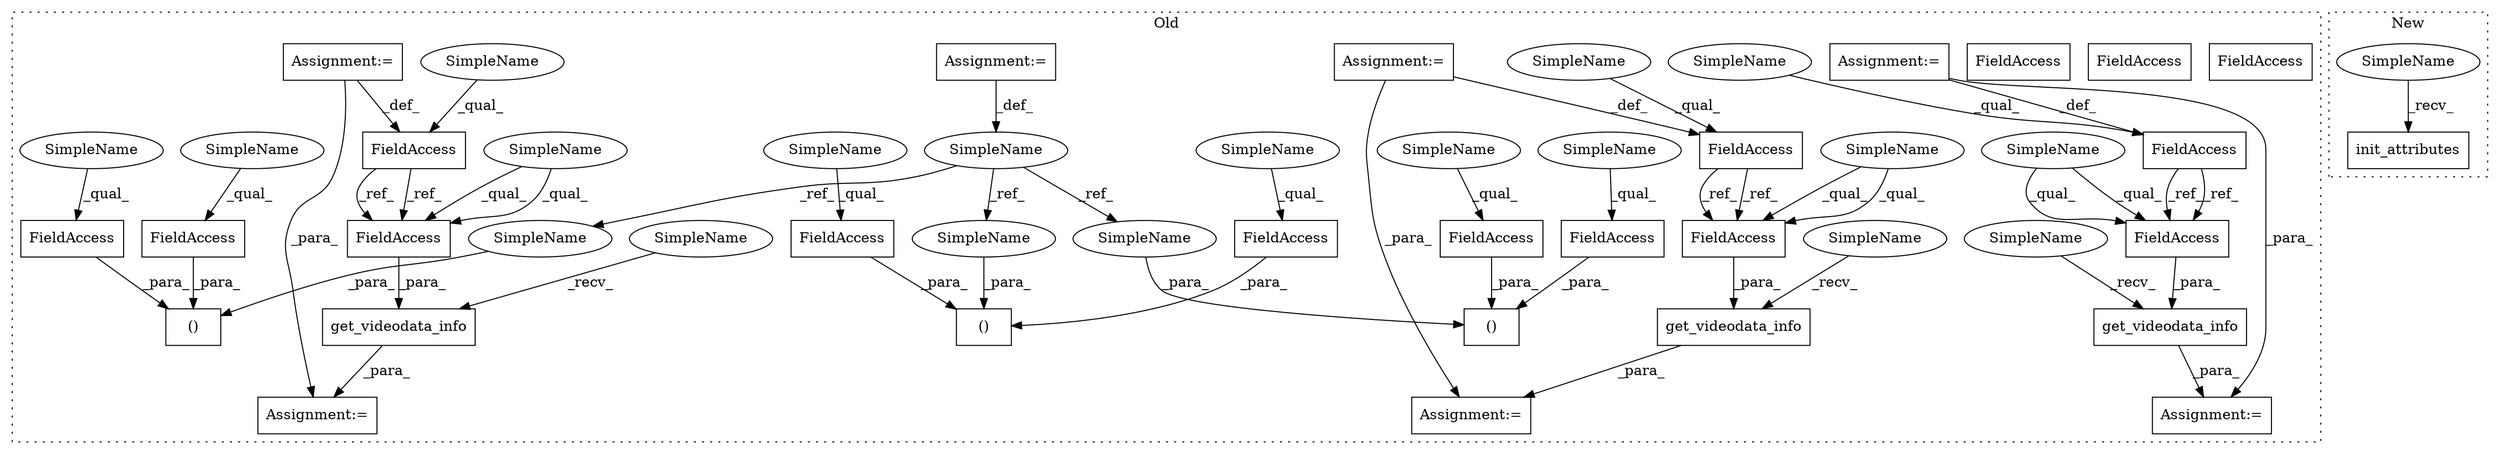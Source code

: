 digraph G {
subgraph cluster0 {
1 [label="get_videodata_info" a="32" s="2691,2720" l="19,1" shape="box"];
3 [label="FieldAccess" a="22" s="2544" l="10" shape="box"];
4 [label="FieldAccess" a="22" s="2710" l="10" shape="box"];
5 [label="FieldAccess" a="22" s="2778" l="19" shape="box"];
6 [label="()" a="106" s="2732" l="65" shape="box"];
7 [label="FieldAccess" a="22" s="2619" l="19" shape="box"];
8 [label="()" a="106" s="2619" l="65" shape="box"];
9 [label="FieldAccess" a="22" s="2588" l="12" shape="box"];
10 [label="FieldAccess" a="22" s="2893" l="21" shape="box"];
11 [label="()" a="106" s="2845" l="69" shape="box"];
12 [label="FieldAccess" a="22" s="2665" l="19" shape="box"];
13 [label="FieldAccess" a="22" s="2732" l="19" shape="box"];
14 [label="FieldAccess" a="22" s="2845" l="21" shape="box"];
15 [label="FieldAccess" a="22" s="2940" l="12" shape="box"];
16 [label="FieldAccess" a="22" s="2566" l="10" shape="box"];
17 [label="FieldAccess" a="22" s="2823" l="10" shape="box"];
18 [label="SimpleName" a="42" s="850" l="1" shape="ellipse"];
19 [label="get_videodata_info" a="32" s="2921,2952" l="19,1" shape="box"];
20 [label="Assignment:=" a="7" s="2684" l="2" shape="box"];
21 [label="get_videodata_info" a="32" s="2804,2833" l="19,1" shape="box"];
22 [label="Assignment:=" a="7" s="2600" l="1" shape="box"];
23 [label="Assignment:=" a="7" s="2554" l="1" shape="box"];
24 [label="Assignment:=" a="7" s="850" l="1" shape="box"];
25 [label="Assignment:=" a="7" s="2576" l="1" shape="box"];
26 [label="Assignment:=" a="7" s="2797" l="2" shape="box"];
27 [label="Assignment:=" a="7" s="2914" l="2" shape="box"];
28 [label="FieldAccess" a="22" s="2710" l="10" shape="box"];
29 [label="SimpleName" a="42" s="2764" l="1" shape="ellipse"];
30 [label="SimpleName" a="42" s="2879" l="1" shape="ellipse"];
31 [label="SimpleName" a="42" s="2651" l="1" shape="ellipse"];
32 [label="SimpleName" a="42" s="2940" l="4" shape="ellipse"];
33 [label="SimpleName" a="42" s="2544" l="4" shape="ellipse"];
34 [label="SimpleName" a="42" s="2710" l="4" shape="ellipse"];
35 [label="SimpleName" a="42" s="2893" l="4" shape="ellipse"];
36 [label="SimpleName" a="42" s="2799" l="4" shape="ellipse"];
37 [label="SimpleName" a="42" s="2619" l="4" shape="ellipse"];
38 [label="SimpleName" a="42" s="2566" l="4" shape="ellipse"];
39 [label="SimpleName" a="42" s="2588" l="4" shape="ellipse"];
40 [label="SimpleName" a="42" s="2845" l="4" shape="ellipse"];
41 [label="SimpleName" a="42" s="2686" l="4" shape="ellipse"];
42 [label="SimpleName" a="42" s="2778" l="4" shape="ellipse"];
43 [label="SimpleName" a="42" s="2732" l="4" shape="ellipse"];
44 [label="SimpleName" a="42" s="2823" l="4" shape="ellipse"];
45 [label="SimpleName" a="42" s="2916" l="4" shape="ellipse"];
46 [label="SimpleName" a="42" s="2665" l="4" shape="ellipse"];
47 [label="FieldAccess" a="22" s="2940" l="12" shape="box"];
48 [label="FieldAccess" a="22" s="2823" l="10" shape="box"];
label = "Old";
style="dotted";
}
subgraph cluster1 {
2 [label="init_attributes" a="32" s="2455,2490" l="16,1" shape="box"];
49 [label="SimpleName" a="42" s="2450" l="4" shape="ellipse"];
label = "New";
style="dotted";
}
1 -> 20 [label="_para_"];
3 -> 28 [label="_ref_"];
3 -> 28 [label="_ref_"];
5 -> 6 [label="_para_"];
7 -> 8 [label="_para_"];
9 -> 47 [label="_ref_"];
9 -> 47 [label="_ref_"];
10 -> 11 [label="_para_"];
12 -> 8 [label="_para_"];
13 -> 6 [label="_para_"];
14 -> 11 [label="_para_"];
16 -> 48 [label="_ref_"];
16 -> 48 [label="_ref_"];
18 -> 31 [label="_ref_"];
18 -> 30 [label="_ref_"];
18 -> 29 [label="_ref_"];
19 -> 27 [label="_para_"];
21 -> 26 [label="_para_"];
22 -> 27 [label="_para_"];
22 -> 9 [label="_def_"];
23 -> 3 [label="_def_"];
23 -> 20 [label="_para_"];
24 -> 18 [label="_def_"];
25 -> 26 [label="_para_"];
25 -> 16 [label="_def_"];
28 -> 1 [label="_para_"];
29 -> 6 [label="_para_"];
30 -> 11 [label="_para_"];
31 -> 8 [label="_para_"];
32 -> 47 [label="_qual_"];
32 -> 47 [label="_qual_"];
33 -> 3 [label="_qual_"];
34 -> 28 [label="_qual_"];
34 -> 28 [label="_qual_"];
35 -> 10 [label="_qual_"];
36 -> 21 [label="_recv_"];
37 -> 7 [label="_qual_"];
38 -> 16 [label="_qual_"];
39 -> 9 [label="_qual_"];
40 -> 14 [label="_qual_"];
41 -> 1 [label="_recv_"];
42 -> 5 [label="_qual_"];
43 -> 13 [label="_qual_"];
44 -> 48 [label="_qual_"];
44 -> 48 [label="_qual_"];
45 -> 19 [label="_recv_"];
46 -> 12 [label="_qual_"];
47 -> 19 [label="_para_"];
48 -> 21 [label="_para_"];
49 -> 2 [label="_recv_"];
}
